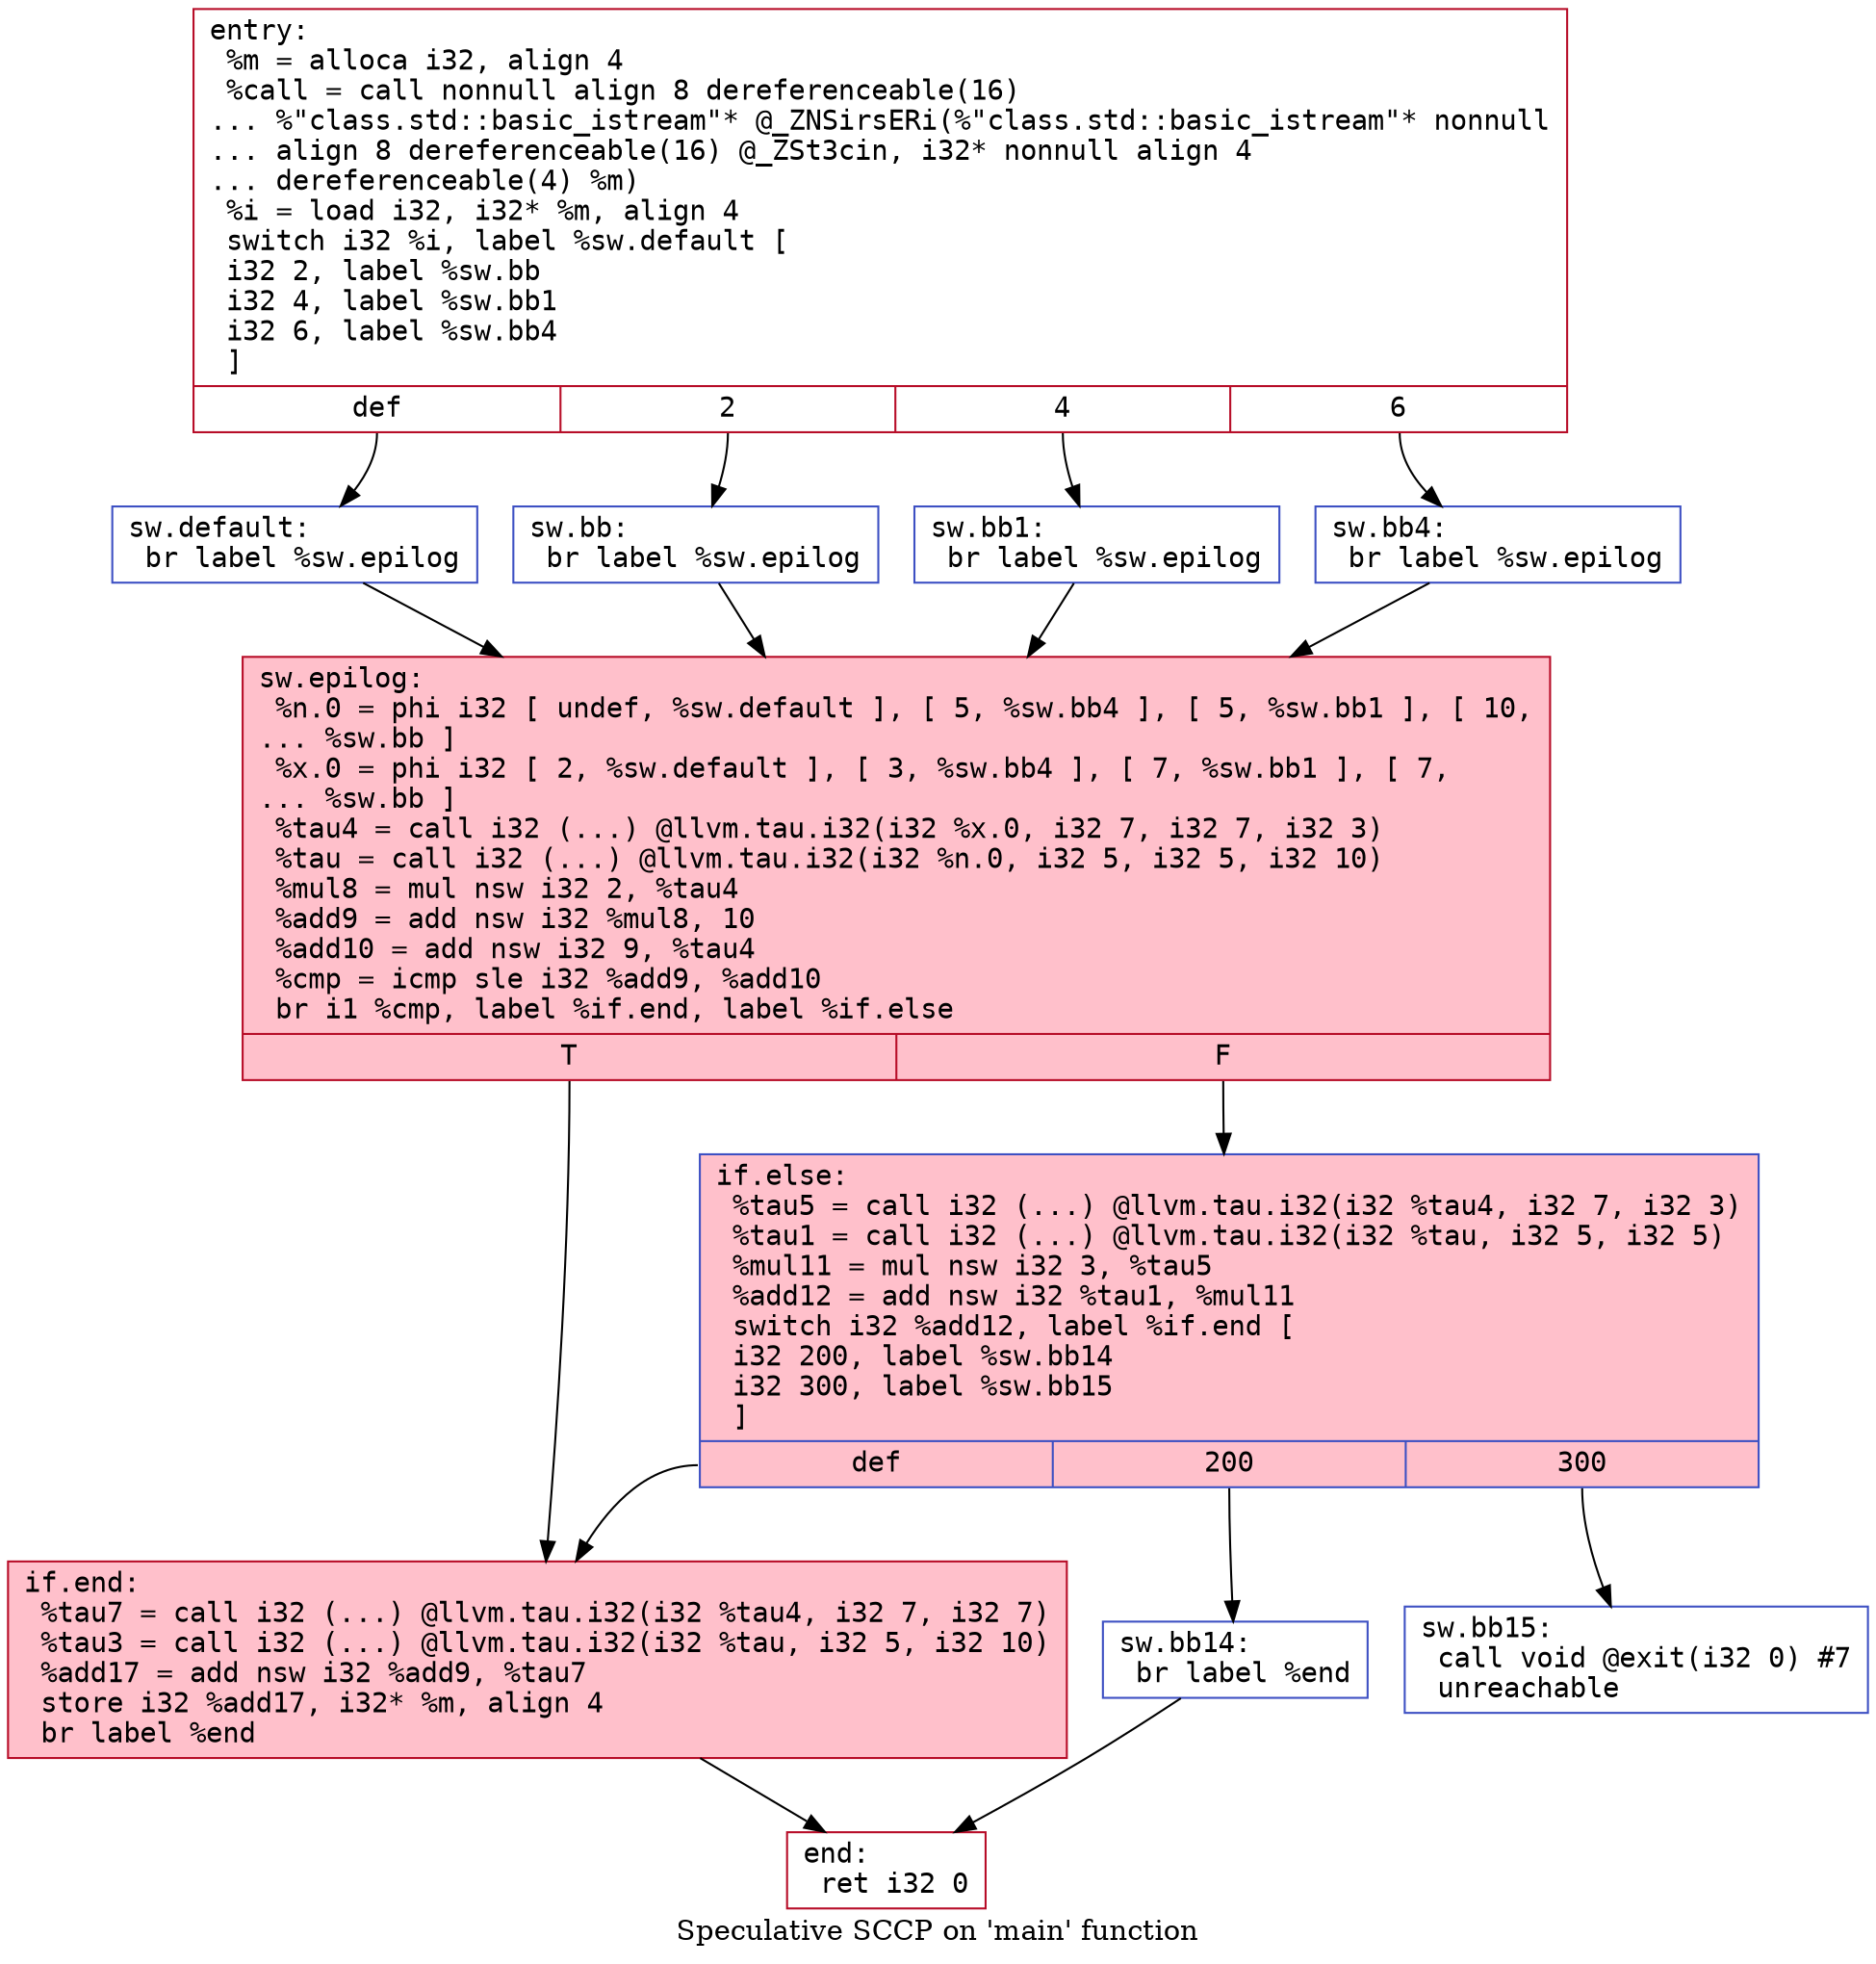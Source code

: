 digraph "CFG for 'main' function" {
	label="Speculative SCCP on 'main' function";
	node [fontname="Courier"];
	edge [fontname="Courier"];
	Node0x5643e73b2090 [shape=record,color="#b70d28ff", style="", fillcolor="#b70d2870",label="{entry:\l  %m = alloca i32, align 4\l  %call = call nonnull align 8 dereferenceable(16)\l... %\"class.std::basic_istream\"* @_ZNSirsERi(%\"class.std::basic_istream\"* nonnull\l... align 8 dereferenceable(16) @_ZSt3cin, i32* nonnull align 4\l... dereferenceable(4) %m)\l  %i = load i32, i32* %m, align 4\l  switch i32 %i, label %sw.default [\l    i32 2, label %sw.bb\l    i32 4, label %sw.bb1\l    i32 6, label %sw.bb4\l  ]\l|{<s0>def|<s1>2|<s2>4|<s3>6}}"];
	Node0x5643e73b2090:s0 -> Node0x5643e73b24d0;
	Node0x5643e73b2090:s1 -> Node0x5643e73b25e0;
	Node0x5643e73b2090:s2 -> Node0x5643e73b26e0;
	Node0x5643e73b2090:s3 -> Node0x5643e73b27e0;
	Node0x5643e73b25e0 [shape=record,color="#3d50c3ff", style="", fillcolor="#d24b4070",label="{sw.bb:                                            \l  br label %sw.epilog\l}"];
	Node0x5643e73b25e0 -> Node0x5643e73b2900;
	Node0x5643e73b26e0 [shape=record,color="#3d50c3ff", style="", fillcolor="#d24b4070",label="{sw.bb1:                                           \l  br label %sw.epilog\l}"];
	Node0x5643e73b26e0 -> Node0x5643e73b2900;
	Node0x5643e73b27e0 [shape=record,color="#3d50c3ff", style="", fillcolor="#d24b4070",label="{sw.bb4:                                           \l  br label %sw.epilog\l}"];
	Node0x5643e73b27e0 -> Node0x5643e73b2900;
	Node0x5643e73b24d0 [shape=record,color="#3d50c3ff", style="", fillcolor="#d24b4070",label="{sw.default:                                       \l  br label %sw.epilog\l}"];
	Node0x5643e73b24d0 -> Node0x5643e73b2900;
	Node0x5643e73b2900 [shape=record,color="#b70d28ff", style=filled, fillcolor="#FFC0CB",label="{sw.epilog:                                        \l  %n.0 = phi i32 [ undef, %sw.default ], [ 5, %sw.bb4 ], [ 5, %sw.bb1 ], [ 10,\l... %sw.bb ]\l  %x.0 = phi i32 [ 2, %sw.default ], [ 3, %sw.bb4 ], [ 7, %sw.bb1 ], [ 7,\l... %sw.bb ]\l  %tau4 = call i32 (...) @llvm.tau.i32(i32 %x.0, i32 7, i32 7, i32 3)\l  %tau = call i32 (...) @llvm.tau.i32(i32 %n.0, i32 5, i32 5, i32 10)\l  %mul8 = mul nsw i32 2, %tau4\l  %add9 = add nsw i32 %mul8, 10\l  %add10 = add nsw i32 9, %tau4\l  %cmp = icmp sle i32 %add9, %add10\l  br i1 %cmp, label %if.end, label %if.else\l|{<s0>T|<s1>F}}"];
	Node0x5643e73b2900:s0 -> Node0x5643e73b3aa0;
	Node0x5643e73b2900:s1 -> Node0x5643e73b3b10;
	Node0x5643e73b3b10 [shape=record,color="#3d50c3ff", style=filled, fillcolor="#FFC0CB",label="{if.else:                                          \l  %tau5 = call i32 (...) @llvm.tau.i32(i32 %tau4, i32 7, i32 3)\l  %tau1 = call i32 (...) @llvm.tau.i32(i32 %tau, i32 5, i32 5)\l  %mul11 = mul nsw i32 3, %tau5\l  %add12 = add nsw i32 %tau1, %mul11\l  switch i32 %add12, label %if.end [\l    i32 200, label %sw.bb14\l    i32 300, label %sw.bb15\l  ]\l|{<s0>def|<s1>200|<s2>300}}"];
	Node0x5643e73b3b10:s0 -> Node0x5643e73b3aa0;
	Node0x5643e73b3b10:s1 -> Node0x5643e73b3ea0;
	Node0x5643e73b3b10:s2 -> Node0x5643e73b3f40;
	Node0x5643e73b3ea0 [shape=record,color="#3d50c3ff", style="", fillcolor="#d24b4070",label="{sw.bb14:                                          \l  br label %end\l}"];
	Node0x5643e73b3ea0 -> Node0x5643e73b43f0;
	Node0x5643e73b3f40 [shape=record,color="#3d50c3ff", style="", fillcolor="#6282ea70",label="{sw.bb15:                                          \l  call void @exit(i32 0) #7\l  unreachable\l}"];
	Node0x5643e73b3aa0 [shape=record,color="#b70d28ff", style=filled, fillcolor="#FFC0CB",label="{if.end:                                           \l  %tau7 = call i32 (...) @llvm.tau.i32(i32 %tau4, i32 7, i32 7)\l  %tau3 = call i32 (...) @llvm.tau.i32(i32 %tau, i32 5, i32 10)\l  %add17 = add nsw i32 %add9, %tau7\l  store i32 %add17, i32* %m, align 4\l  br label %end\l}"];
	Node0x5643e73b3aa0 -> Node0x5643e73b43f0;
	Node0x5643e73b43f0 [shape=record,color="#b70d28ff", style="", fillcolor="#b70d2870",label="{end:                                              \l  ret i32 0\l}"];
}
